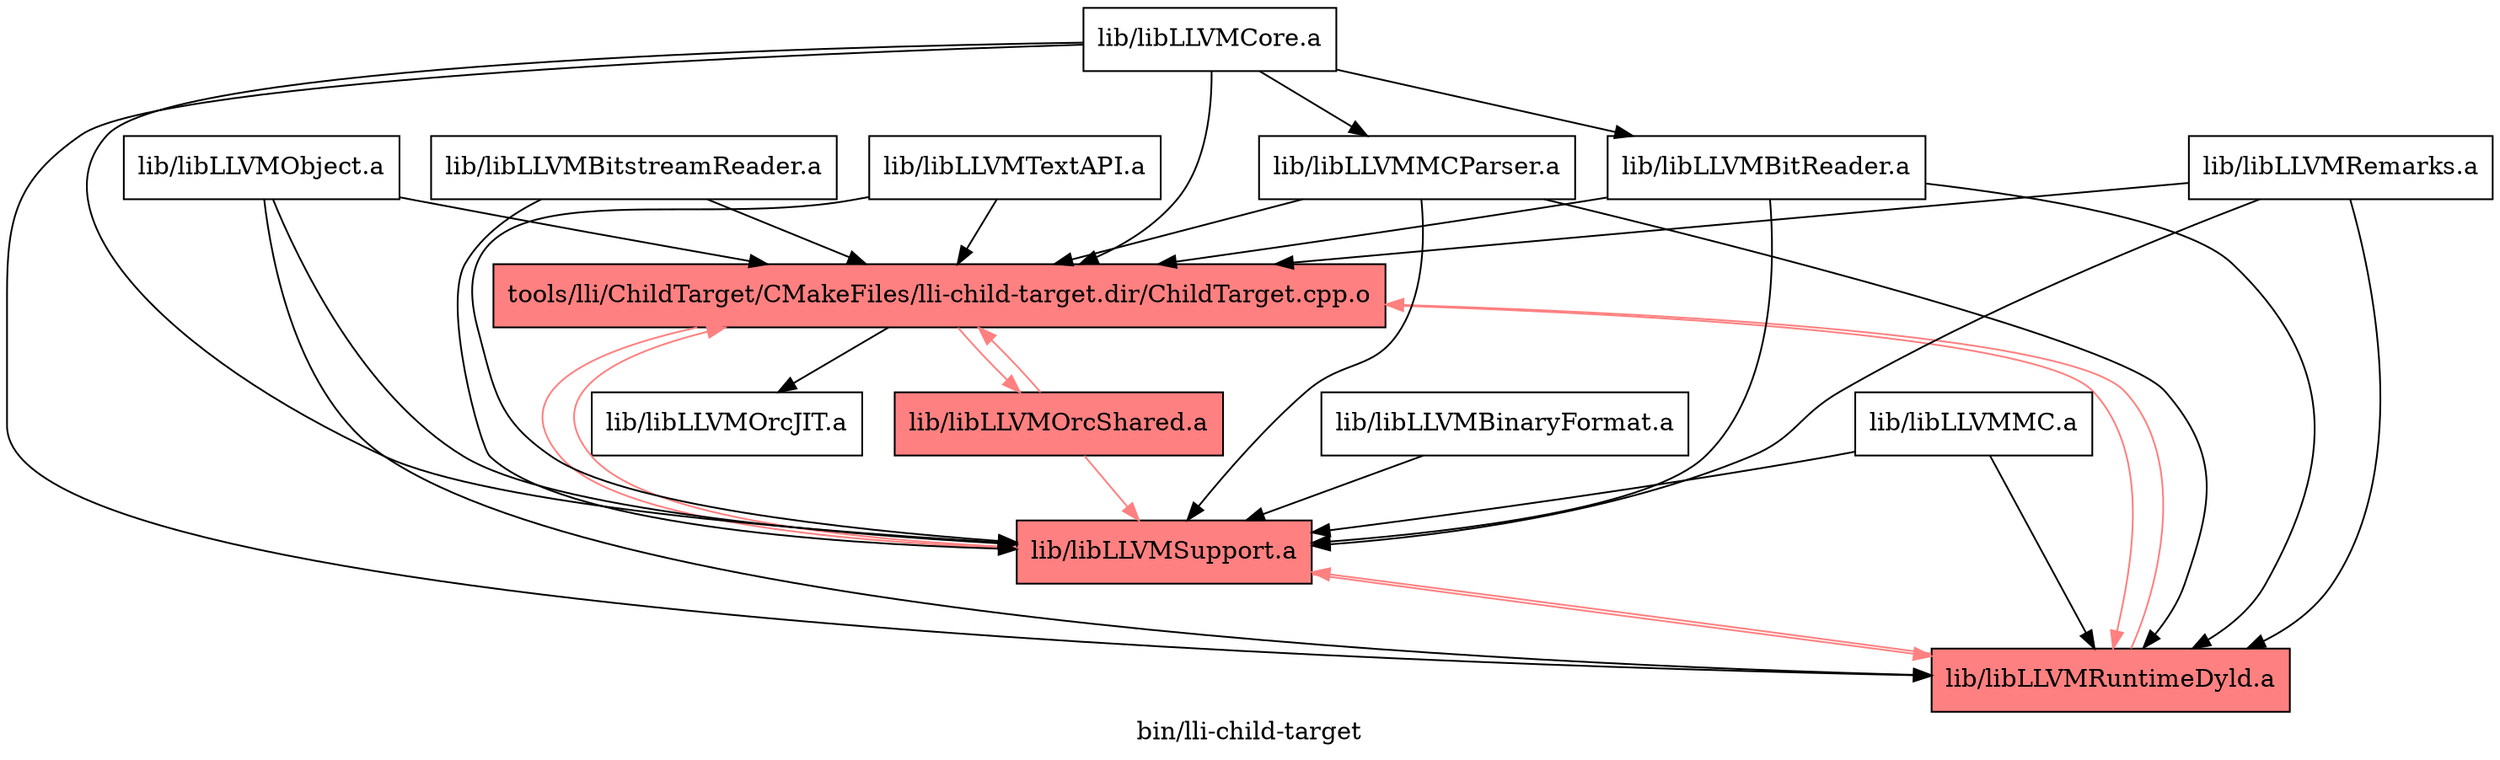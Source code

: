digraph "bin/lli-child-target" {
	label="bin/lli-child-target";

	Node0x55ddaa52e418 [shape=record,shape=record,style=filled,fillcolor="1.000000 0.5 1",label="{tools/lli/ChildTarget/CMakeFiles/lli-child-target.dir/ChildTarget.cpp.o}"];
	Node0x55ddaa52e418 -> Node0x55ddaa532018[color="1.000000 0.5 1"];
	Node0x55ddaa52e418 -> Node0x55ddaa532518;
	Node0x55ddaa52e418 -> Node0x55ddaa52ed78[color="1.000000 0.5 1"];
	Node0x55ddaa52e418 -> Node0x55ddaa52f278[color="1.000000 0.5 1"];
	Node0x55ddaa532018 [shape=record,shape=record,style=filled,fillcolor="1.000000 0.5 1",label="{lib/libLLVMOrcShared.a}"];
	Node0x55ddaa532018 -> Node0x55ddaa52e418[color="1.000000 0.5 1"];
	Node0x55ddaa532018 -> Node0x55ddaa52f278[color="1.000000 0.5 1"];
	Node0x55ddaa532518 [shape=record,shape=record,label="{lib/libLLVMOrcJIT.a}"];
	Node0x55ddaa52ed78 [shape=record,shape=record,style=filled,fillcolor="1.000000 0.5 1",label="{lib/libLLVMRuntimeDyld.a}"];
	Node0x55ddaa52ed78 -> Node0x55ddaa52f278[color="1.000000 0.5 1"];
	Node0x55ddaa52ed78 -> Node0x55ddaa52e418[color="1.000000 0.5 1"];
	Node0x55ddaa52f278 [shape=record,shape=record,style=filled,fillcolor="1.000000 0.5 1",label="{lib/libLLVMSupport.a}"];
	Node0x55ddaa52f278 -> Node0x55ddaa52e418[color="1.000000 0.5 1"];
	Node0x55ddaa52f278 -> Node0x55ddaa52ed78[color="1.000000 0.5 1"];
	Node0x55ddaa5328d8 [shape=record,shape=record,label="{lib/libLLVMObject.a}"];
	Node0x55ddaa5328d8 -> Node0x55ddaa52f278;
	Node0x55ddaa5328d8 -> Node0x55ddaa52e418;
	Node0x55ddaa5328d8 -> Node0x55ddaa52ed78;
	Node0x55ddaa532d88 [shape=record,shape=record,label="{lib/libLLVMBitReader.a}"];
	Node0x55ddaa532d88 -> Node0x55ddaa52e418;
	Node0x55ddaa532d88 -> Node0x55ddaa52ed78;
	Node0x55ddaa532d88 -> Node0x55ddaa52f278;
	Node0x55ddaa530b78 [shape=record,shape=record,label="{lib/libLLVMMCParser.a}"];
	Node0x55ddaa530b78 -> Node0x55ddaa52e418;
	Node0x55ddaa530b78 -> Node0x55ddaa52ed78;
	Node0x55ddaa530b78 -> Node0x55ddaa52f278;
	Node0x55ddaa530f88 [shape=record,shape=record,label="{lib/libLLVMMC.a}"];
	Node0x55ddaa530f88 -> Node0x55ddaa52f278;
	Node0x55ddaa530f88 -> Node0x55ddaa52ed78;
	Node0x55ddaa529ff8 [shape=record,shape=record,label="{lib/libLLVMTextAPI.a}"];
	Node0x55ddaa529ff8 -> Node0x55ddaa52f278;
	Node0x55ddaa529ff8 -> Node0x55ddaa52e418;
	Node0x55ddaa532068 [shape=record,shape=record,label="{lib/libLLVMCore.a}"];
	Node0x55ddaa532068 -> Node0x55ddaa52e418;
	Node0x55ddaa532068 -> Node0x55ddaa52f278;
	Node0x55ddaa532068 -> Node0x55ddaa52ed78;
	Node0x55ddaa532068 -> Node0x55ddaa532d88;
	Node0x55ddaa532068 -> Node0x55ddaa530b78;
	Node0x55ddaa532fb8 [shape=record,shape=record,label="{lib/libLLVMBinaryFormat.a}"];
	Node0x55ddaa532fb8 -> Node0x55ddaa52f278;
	Node0x55ddaa532ab8 [shape=record,shape=record,label="{lib/libLLVMRemarks.a}"];
	Node0x55ddaa532ab8 -> Node0x55ddaa52f278;
	Node0x55ddaa532ab8 -> Node0x55ddaa52e418;
	Node0x55ddaa532ab8 -> Node0x55ddaa52ed78;
	Node0x55ddaa531118 [shape=record,shape=record,label="{lib/libLLVMBitstreamReader.a}"];
	Node0x55ddaa531118 -> Node0x55ddaa52e418;
	Node0x55ddaa531118 -> Node0x55ddaa52f278;
}
